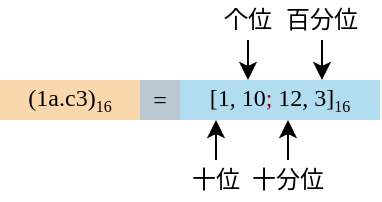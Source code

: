 <mxfile version="22.1.16" type="device">
  <diagram name="Page-1" id="aVLdNVKNNCka_2ztBok2">
    <mxGraphModel dx="326" dy="224" grid="1" gridSize="10" guides="1" tooltips="1" connect="1" arrows="1" fold="1" page="1" pageScale="1" pageWidth="850" pageHeight="1100" math="0" shadow="0">
      <root>
        <mxCell id="0" />
        <mxCell id="1" parent="0" />
        <mxCell id="WEp3MBYw69HDqie-mkmC-1" value="&lt;font face=&quot;Comic Sans MS&quot;&gt;=&lt;/font&gt;" style="rounded=0;whiteSpace=wrap;html=1;fillColor=#bac8d3;strokeColor=none;" vertex="1" parent="1">
          <mxGeometry x="310" y="150" width="20" height="20" as="geometry" />
        </mxCell>
        <mxCell id="WEp3MBYw69HDqie-mkmC-2" value="&lt;font face=&quot;Comic Sans MS&quot;&gt;(1a.c3)&lt;sub&gt;&lt;font style=&quot;font-size: 8px;&quot;&gt;16&lt;/font&gt;&lt;/sub&gt;&lt;/font&gt;" style="text;html=1;strokeColor=none;fillColor=#fad7ac;align=center;verticalAlign=middle;whiteSpace=wrap;rounded=0;" vertex="1" parent="1">
          <mxGeometry x="240" y="150" width="70" height="20" as="geometry" />
        </mxCell>
        <mxCell id="WEp3MBYw69HDqie-mkmC-3" value="&lt;font face=&quot;Comic Sans MS&quot;&gt;[1, 10&lt;font color=&quot;#990000&quot;&gt;;&lt;/font&gt; 12, 3]&lt;sub&gt;&lt;font style=&quot;font-size: 8px;&quot;&gt;16&lt;/font&gt;&lt;/sub&gt;&lt;/font&gt;" style="text;html=1;strokeColor=none;fillColor=#b1ddf0;align=center;verticalAlign=middle;whiteSpace=wrap;rounded=0;" vertex="1" parent="1">
          <mxGeometry x="330" y="150" width="100" height="20" as="geometry" />
        </mxCell>
        <mxCell id="WEp3MBYw69HDqie-mkmC-4" value="" style="endArrow=classic;html=1;rounded=0;entryX=0.25;entryY=0;entryDx=0;entryDy=0;" edge="1" parent="1">
          <mxGeometry width="50" height="50" relative="1" as="geometry">
            <mxPoint x="364" y="130" as="sourcePoint" />
            <mxPoint x="364" y="150" as="targetPoint" />
          </mxGeometry>
        </mxCell>
        <mxCell id="WEp3MBYw69HDqie-mkmC-6" value="个位" style="text;html=1;strokeColor=none;fillColor=none;align=center;verticalAlign=middle;whiteSpace=wrap;rounded=0;" vertex="1" parent="1">
          <mxGeometry x="349" y="110" width="30" height="20" as="geometry" />
        </mxCell>
        <mxCell id="WEp3MBYw69HDqie-mkmC-7" value="十位" style="text;html=1;strokeColor=none;fillColor=none;align=center;verticalAlign=middle;whiteSpace=wrap;rounded=0;" vertex="1" parent="1">
          <mxGeometry x="333" y="190" width="30" height="20" as="geometry" />
        </mxCell>
        <mxCell id="WEp3MBYw69HDqie-mkmC-8" value="" style="endArrow=classic;html=1;rounded=0;entryX=0.25;entryY=1;entryDx=0;entryDy=0;" edge="1" parent="1">
          <mxGeometry width="50" height="50" relative="1" as="geometry">
            <mxPoint x="348" y="190" as="sourcePoint" />
            <mxPoint x="348" y="170" as="targetPoint" />
          </mxGeometry>
        </mxCell>
        <mxCell id="WEp3MBYw69HDqie-mkmC-9" value="十分位" style="text;html=1;strokeColor=none;fillColor=none;align=center;verticalAlign=middle;whiteSpace=wrap;rounded=0;" vertex="1" parent="1">
          <mxGeometry x="364" y="190" width="40" height="20" as="geometry" />
        </mxCell>
        <mxCell id="WEp3MBYw69HDqie-mkmC-10" value="" style="endArrow=classic;html=1;rounded=0;entryX=0.25;entryY=1;entryDx=0;entryDy=0;" edge="1" parent="1">
          <mxGeometry width="50" height="50" relative="1" as="geometry">
            <mxPoint x="384" y="190" as="sourcePoint" />
            <mxPoint x="384" y="170" as="targetPoint" />
          </mxGeometry>
        </mxCell>
        <mxCell id="WEp3MBYw69HDqie-mkmC-11" value="" style="endArrow=classic;html=1;rounded=0;entryX=0.25;entryY=0;entryDx=0;entryDy=0;" edge="1" parent="1">
          <mxGeometry width="50" height="50" relative="1" as="geometry">
            <mxPoint x="401" y="130" as="sourcePoint" />
            <mxPoint x="401" y="150" as="targetPoint" />
          </mxGeometry>
        </mxCell>
        <mxCell id="WEp3MBYw69HDqie-mkmC-13" value="百分位" style="text;html=1;strokeColor=none;fillColor=none;align=center;verticalAlign=middle;whiteSpace=wrap;rounded=0;" vertex="1" parent="1">
          <mxGeometry x="381" y="110" width="40" height="20" as="geometry" />
        </mxCell>
      </root>
    </mxGraphModel>
  </diagram>
</mxfile>
